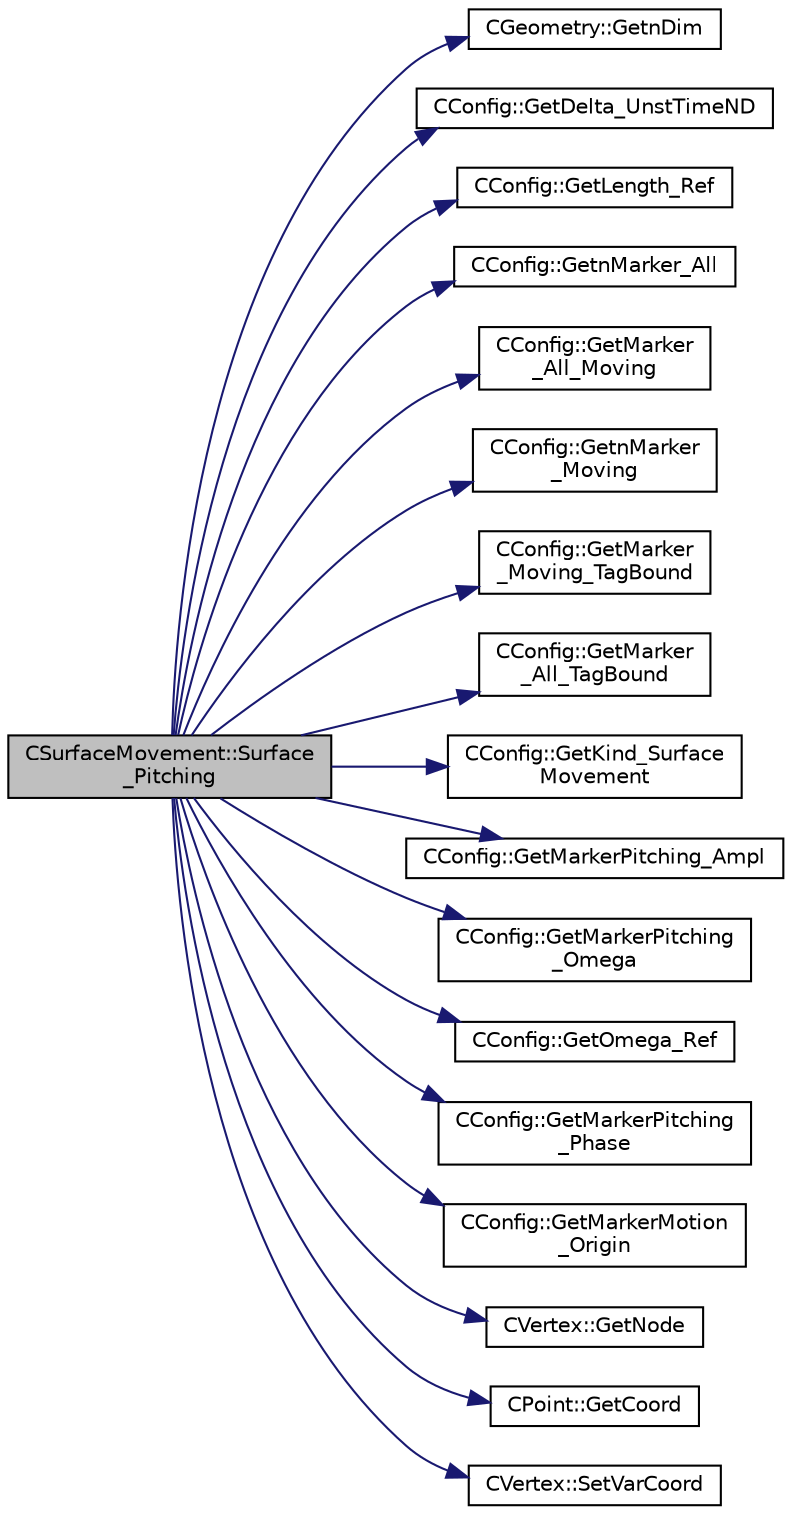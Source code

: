 digraph "CSurfaceMovement::Surface_Pitching"
{
  edge [fontname="Helvetica",fontsize="10",labelfontname="Helvetica",labelfontsize="10"];
  node [fontname="Helvetica",fontsize="10",shape=record];
  rankdir="LR";
  Node1340 [label="CSurfaceMovement::Surface\l_Pitching",height=0.2,width=0.4,color="black", fillcolor="grey75", style="filled", fontcolor="black"];
  Node1340 -> Node1341 [color="midnightblue",fontsize="10",style="solid",fontname="Helvetica"];
  Node1341 [label="CGeometry::GetnDim",height=0.2,width=0.4,color="black", fillcolor="white", style="filled",URL="$class_c_geometry.html#a2af01006c0c4f74ba089582f1a3587fe",tooltip="Get number of coordinates. "];
  Node1340 -> Node1342 [color="midnightblue",fontsize="10",style="solid",fontname="Helvetica"];
  Node1342 [label="CConfig::GetDelta_UnstTimeND",height=0.2,width=0.4,color="black", fillcolor="white", style="filled",URL="$class_c_config.html#a417b45d0da107126e803258901f57920",tooltip="If we are prforming an unsteady simulation, there is only one value of the time step for the complete..."];
  Node1340 -> Node1343 [color="midnightblue",fontsize="10",style="solid",fontname="Helvetica"];
  Node1343 [label="CConfig::GetLength_Ref",height=0.2,width=0.4,color="black", fillcolor="white", style="filled",URL="$class_c_config.html#ac423a5dfbbebbed75a74071dfd7d82d3",tooltip="Get the value of the reference length for non-dimensionalization. This value should always be 1 inter..."];
  Node1340 -> Node1344 [color="midnightblue",fontsize="10",style="solid",fontname="Helvetica"];
  Node1344 [label="CConfig::GetnMarker_All",height=0.2,width=0.4,color="black", fillcolor="white", style="filled",URL="$class_c_config.html#a300c4884edfc0c2acf395036439004f4",tooltip="Get the total number of boundary markers including send/receive domains. "];
  Node1340 -> Node1345 [color="midnightblue",fontsize="10",style="solid",fontname="Helvetica"];
  Node1345 [label="CConfig::GetMarker\l_All_Moving",height=0.2,width=0.4,color="black", fillcolor="white", style="filled",URL="$class_c_config.html#af9ca2570009f45c1504444027f70a1ad",tooltip="Get the motion information for a marker val_marker. "];
  Node1340 -> Node1346 [color="midnightblue",fontsize="10",style="solid",fontname="Helvetica"];
  Node1346 [label="CConfig::GetnMarker\l_Moving",height=0.2,width=0.4,color="black", fillcolor="white", style="filled",URL="$class_c_config.html#a2b19050c45ae0112edf954bb51bb1dbf",tooltip="Get the total number of moving markers. "];
  Node1340 -> Node1347 [color="midnightblue",fontsize="10",style="solid",fontname="Helvetica"];
  Node1347 [label="CConfig::GetMarker\l_Moving_TagBound",height=0.2,width=0.4,color="black", fillcolor="white", style="filled",URL="$class_c_config.html#a3fe6a127fa7133bd966fe572e070fe44",tooltip="Get the name of the surface defined in the geometry file. "];
  Node1340 -> Node1348 [color="midnightblue",fontsize="10",style="solid",fontname="Helvetica"];
  Node1348 [label="CConfig::GetMarker\l_All_TagBound",height=0.2,width=0.4,color="black", fillcolor="white", style="filled",URL="$class_c_config.html#a967e969a3beb24bb6e57d7036af003be",tooltip="Get the index of the surface defined in the geometry file. "];
  Node1340 -> Node1349 [color="midnightblue",fontsize="10",style="solid",fontname="Helvetica"];
  Node1349 [label="CConfig::GetKind_Surface\lMovement",height=0.2,width=0.4,color="black", fillcolor="white", style="filled",URL="$class_c_config.html#a23f8de244d3124c64a6a6efe833698be",tooltip="Get the type of surface motion. "];
  Node1340 -> Node1350 [color="midnightblue",fontsize="10",style="solid",fontname="Helvetica"];
  Node1350 [label="CConfig::GetMarkerPitching_Ampl",height=0.2,width=0.4,color="black", fillcolor="white", style="filled",URL="$class_c_config.html#a6e71184ab65d41546ef9a8b6a19f2c1a",tooltip="Get pitching amplitude of the marker. "];
  Node1340 -> Node1351 [color="midnightblue",fontsize="10",style="solid",fontname="Helvetica"];
  Node1351 [label="CConfig::GetMarkerPitching\l_Omega",height=0.2,width=0.4,color="black", fillcolor="white", style="filled",URL="$class_c_config.html#a39914451d5cb335ea697c82e280a43e7",tooltip="Get pitching rate of the marker. "];
  Node1340 -> Node1352 [color="midnightblue",fontsize="10",style="solid",fontname="Helvetica"];
  Node1352 [label="CConfig::GetOmega_Ref",height=0.2,width=0.4,color="black", fillcolor="white", style="filled",URL="$class_c_config.html#a75bb1f8aa4d15be6690dd6cc5ab581a7",tooltip="Get the value of the reference angular velocity for non-dimensionalization. "];
  Node1340 -> Node1353 [color="midnightblue",fontsize="10",style="solid",fontname="Helvetica"];
  Node1353 [label="CConfig::GetMarkerPitching\l_Phase",height=0.2,width=0.4,color="black", fillcolor="white", style="filled",URL="$class_c_config.html#a28243b3697c8a7a13afa5a48cc57b63c",tooltip="Get pitching phase of the marker. "];
  Node1340 -> Node1354 [color="midnightblue",fontsize="10",style="solid",fontname="Helvetica"];
  Node1354 [label="CConfig::GetMarkerMotion\l_Origin",height=0.2,width=0.4,color="black", fillcolor="white", style="filled",URL="$class_c_config.html#aacf2adbf77780570575821b387e2824a",tooltip="Get the mesh motion origin. "];
  Node1340 -> Node1355 [color="midnightblue",fontsize="10",style="solid",fontname="Helvetica"];
  Node1355 [label="CVertex::GetNode",height=0.2,width=0.4,color="black", fillcolor="white", style="filled",URL="$class_c_vertex.html#a95c513bf927464157ed96b6c79779a1f",tooltip="Get the node of the vertex. "];
  Node1340 -> Node1356 [color="midnightblue",fontsize="10",style="solid",fontname="Helvetica"];
  Node1356 [label="CPoint::GetCoord",height=0.2,width=0.4,color="black", fillcolor="white", style="filled",URL="$class_c_point.html#a95fe081d22e96e190cb3edcbf0d6525f",tooltip="Get the coordinates dor the control volume. "];
  Node1340 -> Node1357 [color="midnightblue",fontsize="10",style="solid",fontname="Helvetica"];
  Node1357 [label="CVertex::SetVarCoord",height=0.2,width=0.4,color="black", fillcolor="white", style="filled",URL="$class_c_vertex.html#a77faafc52f911c793851c71738fb85ba",tooltip="Set the value of the coordinate variation due to a surface modification. "];
}
